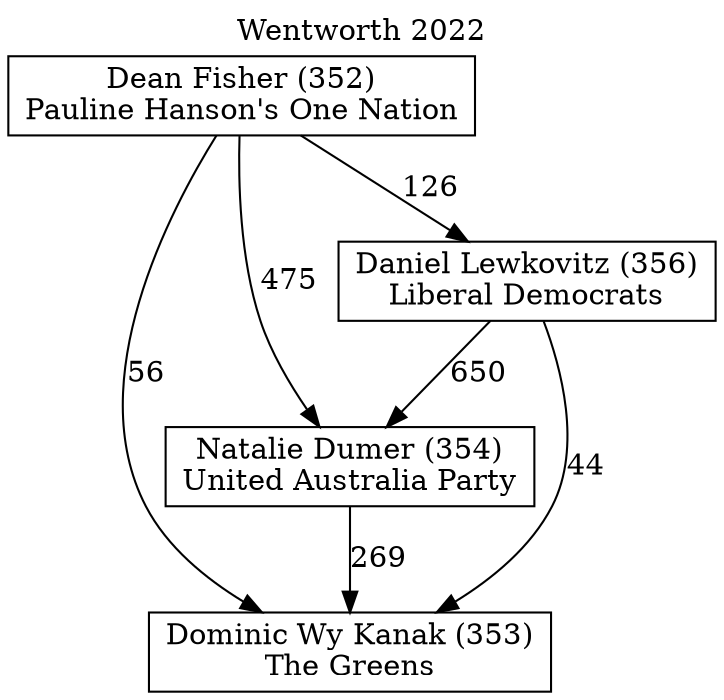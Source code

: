 // House preference flow
digraph "Dominic Wy Kanak (353)_Wentworth_2022" {
	graph [label="Wentworth 2022" labelloc=t mclimit=10]
	node [shape=box]
	"Natalie Dumer (354)" [label="Natalie Dumer (354)
United Australia Party"]
	"Dean Fisher (352)" [label="Dean Fisher (352)
Pauline Hanson's One Nation"]
	"Dominic Wy Kanak (353)" [label="Dominic Wy Kanak (353)
The Greens"]
	"Daniel Lewkovitz (356)" [label="Daniel Lewkovitz (356)
Liberal Democrats"]
	"Dean Fisher (352)" -> "Daniel Lewkovitz (356)" [label=126]
	"Daniel Lewkovitz (356)" -> "Natalie Dumer (354)" [label=650]
	"Dean Fisher (352)" -> "Dominic Wy Kanak (353)" [label=56]
	"Natalie Dumer (354)" -> "Dominic Wy Kanak (353)" [label=269]
	"Dean Fisher (352)" -> "Natalie Dumer (354)" [label=475]
	"Daniel Lewkovitz (356)" -> "Dominic Wy Kanak (353)" [label=44]
}
